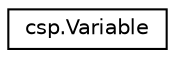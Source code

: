 digraph "Graphical Class Hierarchy"
{
  edge [fontname="Helvetica",fontsize="10",labelfontname="Helvetica",labelfontsize="10"];
  node [fontname="Helvetica",fontsize="10",shape=record];
  rankdir="LR";
  Node1 [label="csp.Variable",height=0.2,width=0.4,color="black", fillcolor="white", style="filled",URL="$classcsp_1_1_variable.html"];
}
